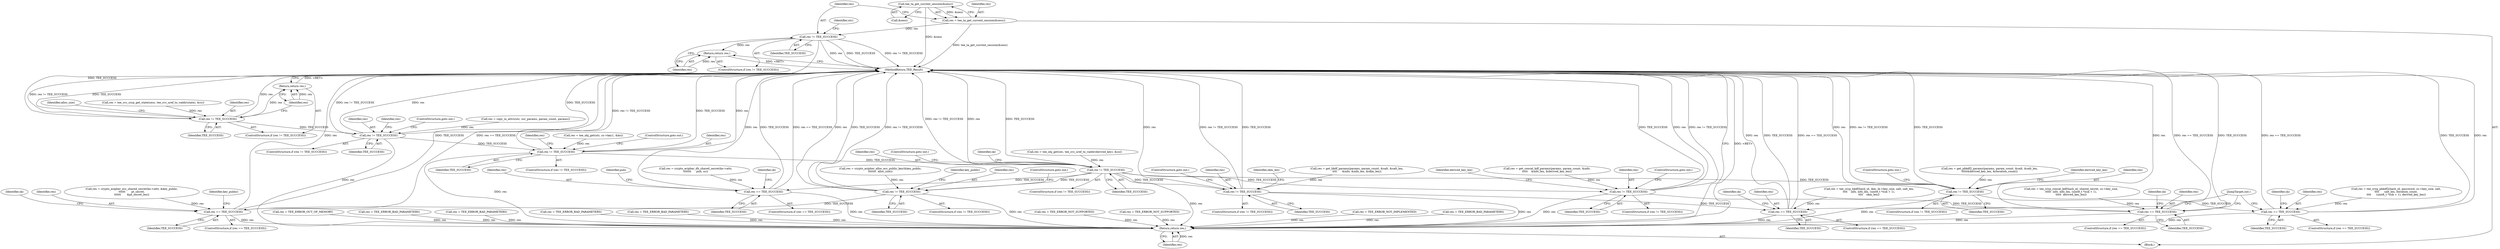 digraph "0_optee_os_a637243270fc1faae16de059091795c32d86e65e@pointer" {
"1000131" [label="(Call,tee_ta_get_current_session(&sess))"];
"1000129" [label="(Call,res = tee_ta_get_current_session(&sess))"];
"1000135" [label="(Call,res != TEE_SUCCESS)"];
"1000138" [label="(Return,return res;)"];
"1000155" [label="(Call,res != TEE_SUCCESS)"];
"1000158" [label="(Return,return res;)"];
"1000190" [label="(Call,res != TEE_SUCCESS)"];
"1000204" [label="(Call,res != TEE_SUCCESS)"];
"1000217" [label="(Call,res != TEE_SUCCESS)"];
"1000324" [label="(Call,res == TEE_SUCCESS)"];
"1000857" [label="(Return,return res;)"];
"1000441" [label="(Call,res != TEE_SUCCESS)"];
"1000524" [label="(Call,res == TEE_SUCCESS)"];
"1000598" [label="(Call,res != TEE_SUCCESS)"];
"1000632" [label="(Call,res == TEE_SUCCESS)"];
"1000697" [label="(Call,res != TEE_SUCCESS)"];
"1000729" [label="(Call,res == TEE_SUCCESS)"];
"1000797" [label="(Call,res != TEE_SUCCESS)"];
"1000830" [label="(Call,res == TEE_SUCCESS)"];
"1000632" [label="(Call,res == TEE_SUCCESS)"];
"1000696" [label="(ControlStructure,if (res != TEE_SUCCESS))"];
"1000354" [label="(Call,res = TEE_ERROR_OUT_OF_MEMORY)"];
"1000131" [label="(Call,tee_ta_get_current_session(&sess))"];
"1000222" [label="(Identifier,sk)"];
"1000191" [label="(Identifier,res)"];
"1000141" [label="(Identifier,utc)"];
"1000604" [label="(Identifier,okm_len)"];
"1000703" [label="(Identifier,derived_key_len)"];
"1000206" [label="(Identifier,TEE_SUCCESS)"];
"1000633" [label="(Identifier,res)"];
"1000315" [label="(Call,res = crypto_acipher_dh_shared_secret(ko->attr,\n\t\t\t\t\t\t\t      pub, ss))"];
"1000613" [label="(Call,res = tee_cryp_hkdf(hash_id, ikm, ik->key_size, salt, salt_len,\n\t\t\t\t    info, info_len, (uint8_t *)(sk + 1),\n\t\t\t\t    okm_len))"];
"1000130" [label="(Identifier,res)"];
"1000728" [label="(ControlStructure,if (res == TEE_SUCCESS))"];
"1000135" [label="(Call,res != TEE_SUCCESS)"];
"1000209" [label="(Identifier,res)"];
"1000395" [label="(Call,res = TEE_ERROR_BAD_PARAMETERS)"];
"1000836" [label="(Identifier,sk)"];
"1000323" [label="(ControlStructure,if (res == TEE_SUCCESS))"];
"1000192" [label="(Identifier,TEE_SUCCESS)"];
"1000800" [label="(ControlStructure,goto out;)"];
"1000830" [label="(Call,res == TEE_SUCCESS)"];
"1000712" [label="(Call,res = tee_cryp_concat_kdf(hash_id, shared_secret, ss->key_size,\n\t\t\t\t\t  info, info_len, (uint8_t *)(sk + 1),\n\t\t\t\t\t  derived_key_len))"];
"1000195" [label="(Identifier,res)"];
"1000137" [label="(Identifier,TEE_SUCCESS)"];
"1000194" [label="(Call,res = tee_obj_get(utc, cs->key1, &ko))"];
"1000330" [label="(Identifier,sk)"];
"1000441" [label="(Call,res != TEE_SUCCESS)"];
"1000797" [label="(Call,res != TEE_SUCCESS)"];
"1000857" [label="(Return,return res;)"];
"1000155" [label="(Call,res != TEE_SUCCESS)"];
"1000598" [label="(Call,res != TEE_SUCCESS)"];
"1000638" [label="(Identifier,sk)"];
"1000831" [label="(Identifier,res)"];
"1000832" [label="(Identifier,TEE_SUCCESS)"];
"1000858" [label="(Identifier,res)"];
"1000324" [label="(Call,res == TEE_SUCCESS)"];
"1000735" [label="(Identifier,sk)"];
"1000159" [label="(Identifier,res)"];
"1000443" [label="(Identifier,TEE_SUCCESS)"];
"1000265" [label="(Call,res = TEE_ERROR_BAD_PARAMETERS)"];
"1000204" [label="(Call,res != TEE_SUCCESS)"];
"1000219" [label="(Identifier,TEE_SUCCESS)"];
"1000434" [label="(Call,res = crypto_acipher_alloc_ecc_public_key(&key_public,\n\t\t\t\t\t\t\t  alloc_size))"];
"1000325" [label="(Identifier,res)"];
"1000162" [label="(Identifier,alloc_size)"];
"1000808" [label="(Call,res = TEE_ERROR_BAD_PARAMETERS)"];
"1000154" [label="(ControlStructure,if (res != TEE_SUCCESS))"];
"1000783" [label="(Call,res = get_pbkdf2_params(params, param_count, &salt, &salt_len,\n\t\t\t\t\t&derived_key_len, &iteration_count))"];
"1000829" [label="(ControlStructure,if (res == TEE_SUCCESS))"];
"1000582" [label="(Call,res = get_hkdf_params(params, param_count, &salt, &salt_len,\n\t\t\t\t      &info, &info_len, &okm_len))"];
"1000609" [label="(Call,res = TEE_ERROR_BAD_PARAMETERS)"];
"1000685" [label="(Call,res = get_concat_kdf_params(params, param_count, &info,\n\t\t\t\t\t    &info_len, &derived_key_len))"];
"1000530" [label="(Identifier,sk)"];
"1000146" [label="(Call,res = tee_svc_cryp_get_state(sess, tee_svc_uref_to_vaddr(state), &cs))"];
"1000526" [label="(Identifier,TEE_SUCCESS)"];
"1000208" [label="(Call,res = tee_obj_get(utc, tee_svc_uref_to_vaddr(derived_key), &so))"];
"1000859" [label="(MethodReturn,TEE_Result)"];
"1000129" [label="(Call,res = tee_ta_get_current_session(&sess))"];
"1000218" [label="(Identifier,res)"];
"1000358" [label="(Identifier,pub)"];
"1000207" [label="(ControlStructure,goto out;)"];
"1000601" [label="(ControlStructure,goto out;)"];
"1000447" [label="(Identifier,key_public)"];
"1000597" [label="(ControlStructure,if (res != TEE_SUCCESS))"];
"1000190" [label="(Call,res != TEE_SUCCESS)"];
"1000134" [label="(ControlStructure,if (res != TEE_SUCCESS))"];
"1000631" [label="(ControlStructure,if (res == TEE_SUCCESS))"];
"1000158" [label="(Return,return res;)"];
"1000193" [label="(ControlStructure,goto out;)"];
"1000220" [label="(ControlStructure,goto out;)"];
"1000238" [label="(Call,res = TEE_ERROR_NOT_SUPPORTED)"];
"1000697" [label="(Call,res != TEE_SUCCESS)"];
"1000157" [label="(Identifier,TEE_SUCCESS)"];
"1000326" [label="(Identifier,TEE_SUCCESS)"];
"1000442" [label="(Identifier,res)"];
"1000139" [label="(Identifier,res)"];
"1000812" [label="(Call,res = tee_cryp_pbkdf2(hash_id, password, ss->key_size, salt,\n\t\t\t\t      salt_len, iteration_count,\n\t\t\t\t      (uint8_t *)(sk + 1), derived_key_len))"];
"1000132" [label="(Call,&sess)"];
"1000525" [label="(Identifier,res)"];
"1000113" [label="(Block,)"];
"1000698" [label="(Identifier,res)"];
"1000136" [label="(Identifier,res)"];
"1000600" [label="(Identifier,TEE_SUCCESS)"];
"1000854" [label="(JumpTarget,out:)"];
"1000803" [label="(Identifier,derived_key_len)"];
"1000138" [label="(Return,return res;)"];
"1000798" [label="(Identifier,res)"];
"1000796" [label="(ControlStructure,if (res != TEE_SUCCESS))"];
"1000216" [label="(ControlStructure,if (res != TEE_SUCCESS))"];
"1000205" [label="(Identifier,res)"];
"1000851" [label="(Call,res = TEE_ERROR_NOT_SUPPORTED)"];
"1000700" [label="(ControlStructure,goto out;)"];
"1000156" [label="(Identifier,res)"];
"1000512" [label="(Call,res = crypto_acipher_ecc_shared_secret(ko->attr, &key_public,\n\t\t\t\t\t\t       pt_secret,\n\t\t\t\t\t\t       &pt_secret_len))"];
"1000444" [label="(ControlStructure,goto out;)"];
"1000203" [label="(ControlStructure,if (res != TEE_SUCCESS))"];
"1000524" [label="(Call,res == TEE_SUCCESS)"];
"1000799" [label="(Identifier,TEE_SUCCESS)"];
"1000546" [label="(Identifier,key_public)"];
"1000599" [label="(Identifier,res)"];
"1000523" [label="(ControlStructure,if (res == TEE_SUCCESS))"];
"1000440" [label="(ControlStructure,if (res != TEE_SUCCESS))"];
"1000634" [label="(Identifier,TEE_SUCCESS)"];
"1000729" [label="(Call,res == TEE_SUCCESS)"];
"1000731" [label="(Identifier,TEE_SUCCESS)"];
"1000730" [label="(Identifier,res)"];
"1000430" [label="(Call,res = TEE_ERROR_NOT_IMPLEMENTED)"];
"1000189" [label="(ControlStructure,if (res != TEE_SUCCESS))"];
"1000699" [label="(Identifier,TEE_SUCCESS)"];
"1000217" [label="(Call,res != TEE_SUCCESS)"];
"1000182" [label="(Call,res = copy_in_attrs(utc, usr_params, param_count, params))"];
"1000708" [label="(Call,res = TEE_ERROR_BAD_PARAMETERS)"];
"1000131" -> "1000129"  [label="AST: "];
"1000131" -> "1000132"  [label="CFG: "];
"1000132" -> "1000131"  [label="AST: "];
"1000129" -> "1000131"  [label="CFG: "];
"1000131" -> "1000859"  [label="DDG: &sess"];
"1000131" -> "1000129"  [label="DDG: &sess"];
"1000129" -> "1000113"  [label="AST: "];
"1000130" -> "1000129"  [label="AST: "];
"1000136" -> "1000129"  [label="CFG: "];
"1000129" -> "1000859"  [label="DDG: tee_ta_get_current_session(&sess)"];
"1000129" -> "1000135"  [label="DDG: res"];
"1000135" -> "1000134"  [label="AST: "];
"1000135" -> "1000137"  [label="CFG: "];
"1000136" -> "1000135"  [label="AST: "];
"1000137" -> "1000135"  [label="AST: "];
"1000139" -> "1000135"  [label="CFG: "];
"1000141" -> "1000135"  [label="CFG: "];
"1000135" -> "1000859"  [label="DDG: res != TEE_SUCCESS"];
"1000135" -> "1000859"  [label="DDG: res"];
"1000135" -> "1000859"  [label="DDG: TEE_SUCCESS"];
"1000135" -> "1000138"  [label="DDG: res"];
"1000135" -> "1000155"  [label="DDG: TEE_SUCCESS"];
"1000138" -> "1000134"  [label="AST: "];
"1000138" -> "1000139"  [label="CFG: "];
"1000139" -> "1000138"  [label="AST: "];
"1000859" -> "1000138"  [label="CFG: "];
"1000138" -> "1000859"  [label="DDG: <RET>"];
"1000139" -> "1000138"  [label="DDG: res"];
"1000155" -> "1000154"  [label="AST: "];
"1000155" -> "1000157"  [label="CFG: "];
"1000156" -> "1000155"  [label="AST: "];
"1000157" -> "1000155"  [label="AST: "];
"1000159" -> "1000155"  [label="CFG: "];
"1000162" -> "1000155"  [label="CFG: "];
"1000155" -> "1000859"  [label="DDG: TEE_SUCCESS"];
"1000155" -> "1000859"  [label="DDG: res != TEE_SUCCESS"];
"1000155" -> "1000859"  [label="DDG: res"];
"1000146" -> "1000155"  [label="DDG: res"];
"1000155" -> "1000158"  [label="DDG: res"];
"1000155" -> "1000190"  [label="DDG: TEE_SUCCESS"];
"1000158" -> "1000154"  [label="AST: "];
"1000158" -> "1000159"  [label="CFG: "];
"1000159" -> "1000158"  [label="AST: "];
"1000859" -> "1000158"  [label="CFG: "];
"1000158" -> "1000859"  [label="DDG: <RET>"];
"1000159" -> "1000158"  [label="DDG: res"];
"1000190" -> "1000189"  [label="AST: "];
"1000190" -> "1000192"  [label="CFG: "];
"1000191" -> "1000190"  [label="AST: "];
"1000192" -> "1000190"  [label="AST: "];
"1000193" -> "1000190"  [label="CFG: "];
"1000195" -> "1000190"  [label="CFG: "];
"1000190" -> "1000859"  [label="DDG: res != TEE_SUCCESS"];
"1000190" -> "1000859"  [label="DDG: res"];
"1000190" -> "1000859"  [label="DDG: TEE_SUCCESS"];
"1000182" -> "1000190"  [label="DDG: res"];
"1000190" -> "1000204"  [label="DDG: TEE_SUCCESS"];
"1000190" -> "1000857"  [label="DDG: res"];
"1000204" -> "1000203"  [label="AST: "];
"1000204" -> "1000206"  [label="CFG: "];
"1000205" -> "1000204"  [label="AST: "];
"1000206" -> "1000204"  [label="AST: "];
"1000207" -> "1000204"  [label="CFG: "];
"1000209" -> "1000204"  [label="CFG: "];
"1000204" -> "1000859"  [label="DDG: TEE_SUCCESS"];
"1000204" -> "1000859"  [label="DDG: res"];
"1000204" -> "1000859"  [label="DDG: res != TEE_SUCCESS"];
"1000194" -> "1000204"  [label="DDG: res"];
"1000204" -> "1000217"  [label="DDG: TEE_SUCCESS"];
"1000204" -> "1000857"  [label="DDG: res"];
"1000217" -> "1000216"  [label="AST: "];
"1000217" -> "1000219"  [label="CFG: "];
"1000218" -> "1000217"  [label="AST: "];
"1000219" -> "1000217"  [label="AST: "];
"1000220" -> "1000217"  [label="CFG: "];
"1000222" -> "1000217"  [label="CFG: "];
"1000217" -> "1000859"  [label="DDG: TEE_SUCCESS"];
"1000217" -> "1000859"  [label="DDG: res != TEE_SUCCESS"];
"1000217" -> "1000859"  [label="DDG: res"];
"1000208" -> "1000217"  [label="DDG: res"];
"1000217" -> "1000324"  [label="DDG: TEE_SUCCESS"];
"1000217" -> "1000441"  [label="DDG: TEE_SUCCESS"];
"1000217" -> "1000598"  [label="DDG: TEE_SUCCESS"];
"1000217" -> "1000697"  [label="DDG: TEE_SUCCESS"];
"1000217" -> "1000797"  [label="DDG: TEE_SUCCESS"];
"1000217" -> "1000857"  [label="DDG: res"];
"1000324" -> "1000323"  [label="AST: "];
"1000324" -> "1000326"  [label="CFG: "];
"1000325" -> "1000324"  [label="AST: "];
"1000326" -> "1000324"  [label="AST: "];
"1000330" -> "1000324"  [label="CFG: "];
"1000358" -> "1000324"  [label="CFG: "];
"1000324" -> "1000859"  [label="DDG: TEE_SUCCESS"];
"1000324" -> "1000859"  [label="DDG: res == TEE_SUCCESS"];
"1000324" -> "1000859"  [label="DDG: res"];
"1000315" -> "1000324"  [label="DDG: res"];
"1000324" -> "1000857"  [label="DDG: res"];
"1000857" -> "1000113"  [label="AST: "];
"1000857" -> "1000858"  [label="CFG: "];
"1000858" -> "1000857"  [label="AST: "];
"1000859" -> "1000857"  [label="CFG: "];
"1000857" -> "1000859"  [label="DDG: <RET>"];
"1000858" -> "1000857"  [label="DDG: res"];
"1000395" -> "1000857"  [label="DDG: res"];
"1000708" -> "1000857"  [label="DDG: res"];
"1000729" -> "1000857"  [label="DDG: res"];
"1000598" -> "1000857"  [label="DDG: res"];
"1000238" -> "1000857"  [label="DDG: res"];
"1000609" -> "1000857"  [label="DDG: res"];
"1000265" -> "1000857"  [label="DDG: res"];
"1000430" -> "1000857"  [label="DDG: res"];
"1000354" -> "1000857"  [label="DDG: res"];
"1000830" -> "1000857"  [label="DDG: res"];
"1000441" -> "1000857"  [label="DDG: res"];
"1000524" -> "1000857"  [label="DDG: res"];
"1000632" -> "1000857"  [label="DDG: res"];
"1000851" -> "1000857"  [label="DDG: res"];
"1000808" -> "1000857"  [label="DDG: res"];
"1000797" -> "1000857"  [label="DDG: res"];
"1000697" -> "1000857"  [label="DDG: res"];
"1000441" -> "1000440"  [label="AST: "];
"1000441" -> "1000443"  [label="CFG: "];
"1000442" -> "1000441"  [label="AST: "];
"1000443" -> "1000441"  [label="AST: "];
"1000444" -> "1000441"  [label="CFG: "];
"1000447" -> "1000441"  [label="CFG: "];
"1000441" -> "1000859"  [label="DDG: res"];
"1000441" -> "1000859"  [label="DDG: TEE_SUCCESS"];
"1000441" -> "1000859"  [label="DDG: res != TEE_SUCCESS"];
"1000434" -> "1000441"  [label="DDG: res"];
"1000441" -> "1000524"  [label="DDG: TEE_SUCCESS"];
"1000524" -> "1000523"  [label="AST: "];
"1000524" -> "1000526"  [label="CFG: "];
"1000525" -> "1000524"  [label="AST: "];
"1000526" -> "1000524"  [label="AST: "];
"1000530" -> "1000524"  [label="CFG: "];
"1000546" -> "1000524"  [label="CFG: "];
"1000524" -> "1000859"  [label="DDG: res"];
"1000524" -> "1000859"  [label="DDG: res == TEE_SUCCESS"];
"1000524" -> "1000859"  [label="DDG: TEE_SUCCESS"];
"1000512" -> "1000524"  [label="DDG: res"];
"1000598" -> "1000597"  [label="AST: "];
"1000598" -> "1000600"  [label="CFG: "];
"1000599" -> "1000598"  [label="AST: "];
"1000600" -> "1000598"  [label="AST: "];
"1000601" -> "1000598"  [label="CFG: "];
"1000604" -> "1000598"  [label="CFG: "];
"1000598" -> "1000859"  [label="DDG: res"];
"1000598" -> "1000859"  [label="DDG: res != TEE_SUCCESS"];
"1000598" -> "1000859"  [label="DDG: TEE_SUCCESS"];
"1000582" -> "1000598"  [label="DDG: res"];
"1000598" -> "1000632"  [label="DDG: TEE_SUCCESS"];
"1000632" -> "1000631"  [label="AST: "];
"1000632" -> "1000634"  [label="CFG: "];
"1000633" -> "1000632"  [label="AST: "];
"1000634" -> "1000632"  [label="AST: "];
"1000638" -> "1000632"  [label="CFG: "];
"1000854" -> "1000632"  [label="CFG: "];
"1000632" -> "1000859"  [label="DDG: res == TEE_SUCCESS"];
"1000632" -> "1000859"  [label="DDG: res"];
"1000632" -> "1000859"  [label="DDG: TEE_SUCCESS"];
"1000613" -> "1000632"  [label="DDG: res"];
"1000697" -> "1000696"  [label="AST: "];
"1000697" -> "1000699"  [label="CFG: "];
"1000698" -> "1000697"  [label="AST: "];
"1000699" -> "1000697"  [label="AST: "];
"1000700" -> "1000697"  [label="CFG: "];
"1000703" -> "1000697"  [label="CFG: "];
"1000697" -> "1000859"  [label="DDG: res != TEE_SUCCESS"];
"1000697" -> "1000859"  [label="DDG: TEE_SUCCESS"];
"1000697" -> "1000859"  [label="DDG: res"];
"1000685" -> "1000697"  [label="DDG: res"];
"1000697" -> "1000729"  [label="DDG: TEE_SUCCESS"];
"1000729" -> "1000728"  [label="AST: "];
"1000729" -> "1000731"  [label="CFG: "];
"1000730" -> "1000729"  [label="AST: "];
"1000731" -> "1000729"  [label="AST: "];
"1000735" -> "1000729"  [label="CFG: "];
"1000854" -> "1000729"  [label="CFG: "];
"1000729" -> "1000859"  [label="DDG: res"];
"1000729" -> "1000859"  [label="DDG: res == TEE_SUCCESS"];
"1000729" -> "1000859"  [label="DDG: TEE_SUCCESS"];
"1000712" -> "1000729"  [label="DDG: res"];
"1000797" -> "1000796"  [label="AST: "];
"1000797" -> "1000799"  [label="CFG: "];
"1000798" -> "1000797"  [label="AST: "];
"1000799" -> "1000797"  [label="AST: "];
"1000800" -> "1000797"  [label="CFG: "];
"1000803" -> "1000797"  [label="CFG: "];
"1000797" -> "1000859"  [label="DDG: TEE_SUCCESS"];
"1000797" -> "1000859"  [label="DDG: res"];
"1000797" -> "1000859"  [label="DDG: res != TEE_SUCCESS"];
"1000783" -> "1000797"  [label="DDG: res"];
"1000797" -> "1000830"  [label="DDG: TEE_SUCCESS"];
"1000830" -> "1000829"  [label="AST: "];
"1000830" -> "1000832"  [label="CFG: "];
"1000831" -> "1000830"  [label="AST: "];
"1000832" -> "1000830"  [label="AST: "];
"1000836" -> "1000830"  [label="CFG: "];
"1000854" -> "1000830"  [label="CFG: "];
"1000830" -> "1000859"  [label="DDG: res == TEE_SUCCESS"];
"1000830" -> "1000859"  [label="DDG: TEE_SUCCESS"];
"1000830" -> "1000859"  [label="DDG: res"];
"1000812" -> "1000830"  [label="DDG: res"];
}
